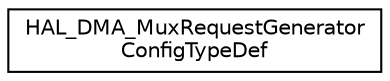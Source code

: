 digraph "Graphical Class Hierarchy"
{
 // LATEX_PDF_SIZE
  edge [fontname="Helvetica",fontsize="10",labelfontname="Helvetica",labelfontsize="10"];
  node [fontname="Helvetica",fontsize="10",shape=record];
  rankdir="LR";
  Node0 [label="HAL_DMA_MuxRequestGenerator\lConfigTypeDef",height=0.2,width=0.4,color="black", fillcolor="white", style="filled",URL="$structHAL__DMA__MuxRequestGeneratorConfigTypeDef.html",tooltip="HAL DMAMUX request generator parameters structure definition."];
}
